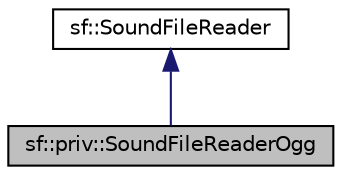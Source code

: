 digraph "sf::priv::SoundFileReaderOgg"
{
 // LATEX_PDF_SIZE
  edge [fontname="Helvetica",fontsize="10",labelfontname="Helvetica",labelfontsize="10"];
  node [fontname="Helvetica",fontsize="10",shape=record];
  Node1 [label="sf::priv::SoundFileReaderOgg",height=0.2,width=0.4,color="black", fillcolor="grey75", style="filled", fontcolor="black",tooltip="Implementation of sound file reader that handles OGG/Vorbis files."];
  Node2 -> Node1 [dir="back",color="midnightblue",fontsize="10",style="solid",fontname="Helvetica"];
  Node2 [label="sf::SoundFileReader",height=0.2,width=0.4,color="black", fillcolor="white", style="filled",URL="$de/dad/classsf_1_1SoundFileReader.html",tooltip="Abstract base class for sound file decoding."];
}
